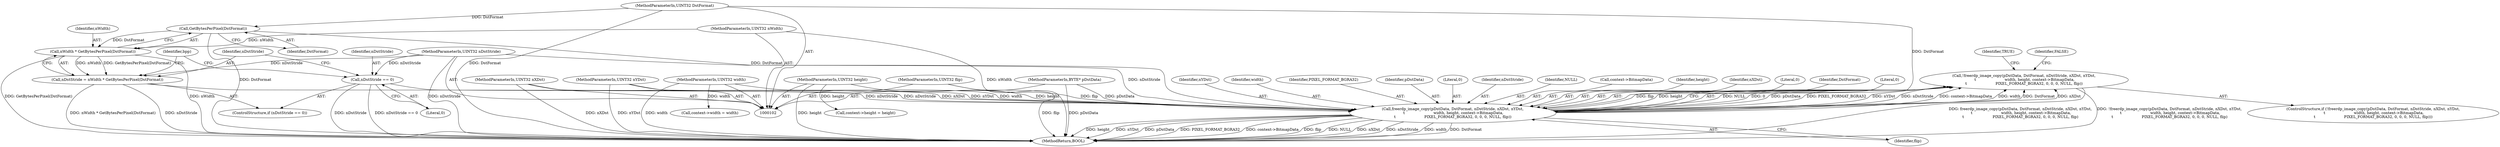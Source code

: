 digraph "0_FreeRDP_d1112c279bd1a327e8e4d0b5f371458bf2579659_0@API" {
"1000232" [label="(Call,!freerdp_image_copy(pDstData, DstFormat, nDstStride, nXDst, nYDst,\n \t                        width, height, context->BitmapData,\n\t                        PIXEL_FORMAT_BGRA32, 0, 0, 0, NULL, flip))"];
"1000233" [label="(Call,freerdp_image_copy(pDstData, DstFormat, nDstStride, nXDst, nYDst,\n \t                        width, height, context->BitmapData,\n\t                        PIXEL_FORMAT_BGRA32, 0, 0, 0, NULL, flip))"];
"1000109" [label="(MethodParameterIn,BYTE* pDstData)"];
"1000140" [label="(Call,GetBytesPerPixel(DstFormat))"];
"1000110" [label="(MethodParameterIn,UINT32 DstFormat)"];
"1000133" [label="(Call,nDstStride == 0)"];
"1000111" [label="(MethodParameterIn,UINT32 nDstStride)"];
"1000136" [label="(Call,nDstStride = nWidth * GetBytesPerPixel(DstFormat))"];
"1000138" [label="(Call,nWidth * GetBytesPerPixel(DstFormat))"];
"1000114" [label="(MethodParameterIn,UINT32 nWidth)"];
"1000112" [label="(MethodParameterIn,UINT32 nXDst)"];
"1000113" [label="(MethodParameterIn,UINT32 nYDst)"];
"1000105" [label="(MethodParameterIn,UINT32 width)"];
"1000106" [label="(MethodParameterIn,UINT32 height)"];
"1000116" [label="(MethodParameterIn,UINT32 flip)"];
"1000238" [label="(Identifier,nYDst)"];
"1000111" [label="(MethodParameterIn,UINT32 nDstStride)"];
"1000138" [label="(Call,nWidth * GetBytesPerPixel(DstFormat))"];
"1000191" [label="(Call,context->height = height)"];
"1000239" [label="(Identifier,width)"];
"1000254" [label="(MethodReturn,BOOL)"];
"1000253" [label="(Identifier,TRUE)"];
"1000244" [label="(Identifier,PIXEL_FORMAT_BGRA32)"];
"1000234" [label="(Identifier,pDstData)"];
"1000251" [label="(Identifier,FALSE)"];
"1000141" [label="(Identifier,DstFormat)"];
"1000137" [label="(Identifier,nDstStride)"];
"1000245" [label="(Literal,0)"];
"1000236" [label="(Identifier,nDstStride)"];
"1000136" [label="(Call,nDstStride = nWidth * GetBytesPerPixel(DstFormat))"];
"1000112" [label="(MethodParameterIn,UINT32 nXDst)"];
"1000114" [label="(MethodParameterIn,UINT32 nWidth)"];
"1000248" [label="(Identifier,NULL)"];
"1000106" [label="(MethodParameterIn,UINT32 height)"];
"1000241" [label="(Call,context->BitmapData)"];
"1000249" [label="(Identifier,flip)"];
"1000240" [label="(Identifier,height)"];
"1000109" [label="(MethodParameterIn,BYTE* pDstData)"];
"1000110" [label="(MethodParameterIn,UINT32 DstFormat)"];
"1000113" [label="(MethodParameterIn,UINT32 nYDst)"];
"1000231" [label="(ControlStructure,if (!freerdp_image_copy(pDstData, DstFormat, nDstStride, nXDst, nYDst,\n \t                        width, height, context->BitmapData,\n\t                        PIXEL_FORMAT_BGRA32, 0, 0, 0, NULL, flip)))"];
"1000140" [label="(Call,GetBytesPerPixel(DstFormat))"];
"1000233" [label="(Call,freerdp_image_copy(pDstData, DstFormat, nDstStride, nXDst, nYDst,\n \t                        width, height, context->BitmapData,\n\t                        PIXEL_FORMAT_BGRA32, 0, 0, 0, NULL, flip))"];
"1000237" [label="(Identifier,nXDst)"];
"1000134" [label="(Identifier,nDstStride)"];
"1000132" [label="(ControlStructure,if (nDstStride == 0))"];
"1000143" [label="(Identifier,bpp)"];
"1000135" [label="(Literal,0)"];
"1000116" [label="(MethodParameterIn,UINT32 flip)"];
"1000133" [label="(Call,nDstStride == 0)"];
"1000139" [label="(Identifier,nWidth)"];
"1000186" [label="(Call,context->width = width)"];
"1000247" [label="(Literal,0)"];
"1000235" [label="(Identifier,DstFormat)"];
"1000105" [label="(MethodParameterIn,UINT32 width)"];
"1000246" [label="(Literal,0)"];
"1000232" [label="(Call,!freerdp_image_copy(pDstData, DstFormat, nDstStride, nXDst, nYDst,\n \t                        width, height, context->BitmapData,\n\t                        PIXEL_FORMAT_BGRA32, 0, 0, 0, NULL, flip))"];
"1000232" -> "1000231"  [label="AST: "];
"1000232" -> "1000233"  [label="CFG: "];
"1000233" -> "1000232"  [label="AST: "];
"1000251" -> "1000232"  [label="CFG: "];
"1000253" -> "1000232"  [label="CFG: "];
"1000232" -> "1000254"  [label="DDG: freerdp_image_copy(pDstData, DstFormat, nDstStride, nXDst, nYDst,\n \t                        width, height, context->BitmapData,\n\t                        PIXEL_FORMAT_BGRA32, 0, 0, 0, NULL, flip)"];
"1000232" -> "1000254"  [label="DDG: !freerdp_image_copy(pDstData, DstFormat, nDstStride, nXDst, nYDst,\n \t                        width, height, context->BitmapData,\n\t                        PIXEL_FORMAT_BGRA32, 0, 0, 0, NULL, flip)"];
"1000233" -> "1000232"  [label="DDG: NULL"];
"1000233" -> "1000232"  [label="DDG: 0"];
"1000233" -> "1000232"  [label="DDG: pDstData"];
"1000233" -> "1000232"  [label="DDG: PIXEL_FORMAT_BGRA32"];
"1000233" -> "1000232"  [label="DDG: nYDst"];
"1000233" -> "1000232"  [label="DDG: nDstStride"];
"1000233" -> "1000232"  [label="DDG: context->BitmapData"];
"1000233" -> "1000232"  [label="DDG: width"];
"1000233" -> "1000232"  [label="DDG: DstFormat"];
"1000233" -> "1000232"  [label="DDG: nXDst"];
"1000233" -> "1000232"  [label="DDG: flip"];
"1000233" -> "1000232"  [label="DDG: height"];
"1000233" -> "1000249"  [label="CFG: "];
"1000234" -> "1000233"  [label="AST: "];
"1000235" -> "1000233"  [label="AST: "];
"1000236" -> "1000233"  [label="AST: "];
"1000237" -> "1000233"  [label="AST: "];
"1000238" -> "1000233"  [label="AST: "];
"1000239" -> "1000233"  [label="AST: "];
"1000240" -> "1000233"  [label="AST: "];
"1000241" -> "1000233"  [label="AST: "];
"1000244" -> "1000233"  [label="AST: "];
"1000245" -> "1000233"  [label="AST: "];
"1000246" -> "1000233"  [label="AST: "];
"1000247" -> "1000233"  [label="AST: "];
"1000248" -> "1000233"  [label="AST: "];
"1000249" -> "1000233"  [label="AST: "];
"1000233" -> "1000254"  [label="DDG: NULL"];
"1000233" -> "1000254"  [label="DDG: nXDst"];
"1000233" -> "1000254"  [label="DDG: nDstStride"];
"1000233" -> "1000254"  [label="DDG: width"];
"1000233" -> "1000254"  [label="DDG: DstFormat"];
"1000233" -> "1000254"  [label="DDG: height"];
"1000233" -> "1000254"  [label="DDG: nYDst"];
"1000233" -> "1000254"  [label="DDG: pDstData"];
"1000233" -> "1000254"  [label="DDG: PIXEL_FORMAT_BGRA32"];
"1000233" -> "1000254"  [label="DDG: context->BitmapData"];
"1000233" -> "1000254"  [label="DDG: flip"];
"1000109" -> "1000233"  [label="DDG: pDstData"];
"1000140" -> "1000233"  [label="DDG: DstFormat"];
"1000110" -> "1000233"  [label="DDG: DstFormat"];
"1000133" -> "1000233"  [label="DDG: nDstStride"];
"1000136" -> "1000233"  [label="DDG: nDstStride"];
"1000111" -> "1000233"  [label="DDG: nDstStride"];
"1000112" -> "1000233"  [label="DDG: nXDst"];
"1000113" -> "1000233"  [label="DDG: nYDst"];
"1000105" -> "1000233"  [label="DDG: width"];
"1000106" -> "1000233"  [label="DDG: height"];
"1000116" -> "1000233"  [label="DDG: flip"];
"1000109" -> "1000102"  [label="AST: "];
"1000109" -> "1000254"  [label="DDG: pDstData"];
"1000140" -> "1000138"  [label="AST: "];
"1000140" -> "1000141"  [label="CFG: "];
"1000141" -> "1000140"  [label="AST: "];
"1000138" -> "1000140"  [label="CFG: "];
"1000140" -> "1000254"  [label="DDG: DstFormat"];
"1000140" -> "1000138"  [label="DDG: DstFormat"];
"1000110" -> "1000140"  [label="DDG: DstFormat"];
"1000110" -> "1000102"  [label="AST: "];
"1000110" -> "1000254"  [label="DDG: DstFormat"];
"1000133" -> "1000132"  [label="AST: "];
"1000133" -> "1000135"  [label="CFG: "];
"1000134" -> "1000133"  [label="AST: "];
"1000135" -> "1000133"  [label="AST: "];
"1000137" -> "1000133"  [label="CFG: "];
"1000143" -> "1000133"  [label="CFG: "];
"1000133" -> "1000254"  [label="DDG: nDstStride"];
"1000133" -> "1000254"  [label="DDG: nDstStride == 0"];
"1000111" -> "1000133"  [label="DDG: nDstStride"];
"1000111" -> "1000102"  [label="AST: "];
"1000111" -> "1000254"  [label="DDG: nDstStride"];
"1000111" -> "1000136"  [label="DDG: nDstStride"];
"1000136" -> "1000132"  [label="AST: "];
"1000136" -> "1000138"  [label="CFG: "];
"1000137" -> "1000136"  [label="AST: "];
"1000138" -> "1000136"  [label="AST: "];
"1000143" -> "1000136"  [label="CFG: "];
"1000136" -> "1000254"  [label="DDG: nWidth * GetBytesPerPixel(DstFormat)"];
"1000136" -> "1000254"  [label="DDG: nDstStride"];
"1000138" -> "1000136"  [label="DDG: nWidth"];
"1000138" -> "1000136"  [label="DDG: GetBytesPerPixel(DstFormat)"];
"1000139" -> "1000138"  [label="AST: "];
"1000138" -> "1000254"  [label="DDG: nWidth"];
"1000138" -> "1000254"  [label="DDG: GetBytesPerPixel(DstFormat)"];
"1000114" -> "1000138"  [label="DDG: nWidth"];
"1000114" -> "1000102"  [label="AST: "];
"1000114" -> "1000254"  [label="DDG: nWidth"];
"1000112" -> "1000102"  [label="AST: "];
"1000112" -> "1000254"  [label="DDG: nXDst"];
"1000113" -> "1000102"  [label="AST: "];
"1000113" -> "1000254"  [label="DDG: nYDst"];
"1000105" -> "1000102"  [label="AST: "];
"1000105" -> "1000254"  [label="DDG: width"];
"1000105" -> "1000186"  [label="DDG: width"];
"1000106" -> "1000102"  [label="AST: "];
"1000106" -> "1000254"  [label="DDG: height"];
"1000106" -> "1000191"  [label="DDG: height"];
"1000116" -> "1000102"  [label="AST: "];
"1000116" -> "1000254"  [label="DDG: flip"];
}
